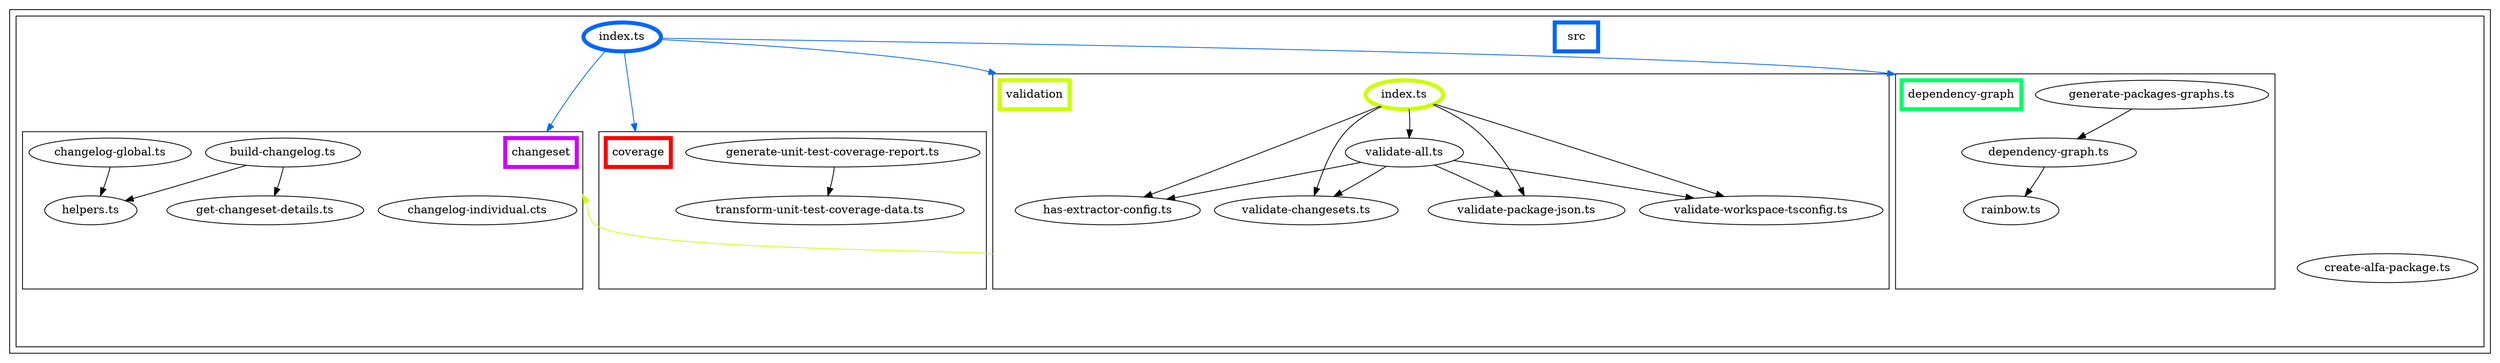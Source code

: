 digraph "dependency-graph-@siteimprove/alfa-toolchain" {
  compound = true;
  "src/dependency-graph/dependency-graph.ts";
  "src/dependency-graph/rainbow.ts";
  "src/coverage/transform-unit-test-coverage-data.ts";
  "src/changeset/get-changeset-details.ts";
  "exit_src/validation";
  "name_src/changeset";
  "src/changeset/helpers.ts";
  "src/validation/has-extractor-config.ts";
  "src/validation/validate-all.ts";
  "src/validation/validate-changesets.ts";
  "src/validation/validate-package-json.ts";
  "src/validation/validate-workspace-tsconfig.ts";
  "src/changeset/build-changelog.ts";
  "src/changeset/changelog-global.ts";
  "src/changeset/changelog-individual.cts";
  "src/coverage/generate-unit-test-coverage-report.ts";
  "name_src/coverage";
  "src/dependency-graph/generate-packages-graphs.ts";
  "name_src/dependency-graph";
  "src/validation/index.ts";
  "name_src/validation";
  subgraph "cluster_src" {
    color = "#000000";
    label = "";
    "exit_src" [
      style = "invis";
    ];
    subgraph "cluster_src" {
      color = "#000000";
      label = "";
      "name_src" [
        penwidth = 5;
        shape = "rectangle";
        color = "#0066ff";
        label = "src";
      ];
      "exit_src" [
        style = "invis";
      ];
      "src/create-alfa-package.ts" [
        label = "create-alfa-package.ts";
      ];
      "src/index.ts" [
        label = "index.ts";
        color = "#0066ff";
        penwidth = 5;
      ];
      subgraph "cluster_src/dependency-graph" {
        color = "#000000";
        label = "";
        "name_src/dependency-graph" [
          penwidth = 5;
          shape = "rectangle";
          color = "#00ff66";
          label = "dependency-graph";
        ];
        "exit_src/dependency-graph" [
          style = "invis";
        ];
        "src/dependency-graph/generate-packages-graphs.ts" [
          label = "generate-packages-graphs.ts";
        ];
        "src/dependency-graph/dependency-graph.ts" [
          label = "dependency-graph.ts";
        ];
        "src/dependency-graph/rainbow.ts" [
          label = "rainbow.ts";
        ];
        "src/dependency-graph/generate-packages-graphs.ts" -> "exit_src/dependency-graph" [
          style = "invis";
        ];
        "src/dependency-graph/dependency-graph.ts" -> "exit_src/dependency-graph" [
          style = "invis";
        ];
        "src/dependency-graph/rainbow.ts" -> "exit_src/dependency-graph" [
          style = "invis";
        ];
      }
      subgraph "cluster_src/coverage" {
        color = "#000000";
        label = "";
        "name_src/coverage" [
          penwidth = 5;
          shape = "rectangle";
          color = "#ff0000";
          label = "coverage";
        ];
        "exit_src/coverage" [
          style = "invis";
        ];
        "src/coverage/generate-unit-test-coverage-report.ts" [
          label = "generate-unit-test-coverage-report.ts";
        ];
        "src/coverage/transform-unit-test-coverage-data.ts" [
          label = "transform-unit-test-coverage-data.ts";
        ];
        "src/coverage/generate-unit-test-coverage-report.ts" -> "exit_src/coverage" [
          style = "invis";
        ];
        "src/coverage/transform-unit-test-coverage-data.ts" -> "exit_src/coverage" [
          style = "invis";
        ];
      }
      subgraph "cluster_src/validation" {
        color = "#000000";
        label = "";
        "name_src/validation" [
          penwidth = 5;
          shape = "rectangle";
          color = "#ccff00";
          label = "validation";
        ];
        "exit_src/validation" [
          style = "invis";
        ];
        "src/validation/validate-changesets.ts" [
          label = "validate-changesets.ts";
        ];
        "src/validation/index.ts" [
          label = "index.ts";
          color = "#ccff00";
          penwidth = 5;
        ];
        "src/validation/has-extractor-config.ts" [
          label = "has-extractor-config.ts";
        ];
        "src/validation/validate-workspace-tsconfig.ts" [
          label = "validate-workspace-tsconfig.ts";
        ];
        "src/validation/validate-package-json.ts" [
          label = "validate-package-json.ts";
        ];
        "src/validation/validate-all.ts" [
          label = "validate-all.ts";
        ];
        "src/validation/validate-changesets.ts" -> "exit_src/validation" [
          style = "invis";
        ];
        "src/validation/index.ts" -> "exit_src/validation" [
          style = "invis";
        ];
        "src/validation/has-extractor-config.ts" -> "exit_src/validation" [
          style = "invis";
        ];
        "src/validation/validate-workspace-tsconfig.ts" -> "exit_src/validation" [
          style = "invis";
        ];
        "src/validation/validate-package-json.ts" -> "exit_src/validation" [
          style = "invis";
        ];
        "src/validation/validate-all.ts" -> "exit_src/validation" [
          style = "invis";
        ];
      }
      subgraph "cluster_src/changeset" {
        color = "#000000";
        label = "";
        "name_src/changeset" [
          penwidth = 5;
          shape = "rectangle";
          color = "#cc00ff";
          label = "changeset";
        ];
        "exit_src/changeset" [
          style = "invis";
        ];
        "src/changeset/build-changelog.ts" [
          label = "build-changelog.ts";
        ];
        "src/changeset/changelog-global.ts" [
          label = "changelog-global.ts";
        ];
        "src/changeset/get-changeset-details.ts" [
          label = "get-changeset-details.ts";
        ];
        "src/changeset/changelog-individual.cts" [
          label = "changelog-individual.cts";
        ];
        "src/changeset/helpers.ts" [
          label = "helpers.ts";
        ];
        "src/changeset/build-changelog.ts" -> "exit_src/changeset" [
          style = "invis";
        ];
        "src/changeset/changelog-global.ts" -> "exit_src/changeset" [
          style = "invis";
        ];
        "src/changeset/get-changeset-details.ts" -> "exit_src/changeset" [
          style = "invis";
        ];
        "src/changeset/changelog-individual.cts" -> "exit_src/changeset" [
          style = "invis";
        ];
        "src/changeset/helpers.ts" -> "exit_src/changeset" [
          style = "invis";
        ];
      }
      "exit_src/dependency-graph" -> "exit_src" [
        style = "invis";
      ];
      "src/create-alfa-package.ts" -> "exit_src" [
        style = "invis";
      ];
      "exit_src/dependency-graph" -> "exit_src" [
        style = "invis";
      ];
      "exit_src/coverage" -> "exit_src" [
        style = "invis";
      ];
      "exit_src/validation" -> "exit_src" [
        style = "invis";
      ];
      "exit_src/changeset" -> "exit_src" [
        style = "invis";
      ];
      "exit_src/validation" -> "exit_src" [
        style = "invis";
      ];
      "exit_src/validation" -> "exit_src" [
        style = "invis";
      ];
      "exit_src/changeset" -> "exit_src" [
        style = "invis";
      ];
      "exit_src/dependency-graph" -> "exit_src" [
        style = "invis";
      ];
      "exit_src/validation" -> "exit_src" [
        style = "invis";
      ];
      "src/index.ts" -> "exit_src" [
        style = "invis";
      ];
      "exit_src/changeset" -> "exit_src" [
        style = "invis";
      ];
      "exit_src/changeset" -> "exit_src" [
        style = "invis";
      ];
      "exit_src/validation" -> "exit_src" [
        style = "invis";
      ];
      "exit_src/validation" -> "exit_src" [
        style = "invis";
      ];
      "exit_src/coverage" -> "exit_src" [
        style = "invis";
      ];
      "exit_src/changeset" -> "exit_src" [
        style = "invis";
      ];
    }
    "exit_src" -> "exit_src" [
      style = "invis";
    ];
    "exit_src" -> "exit_src" [
      style = "invis";
    ];
    "exit_src" -> "exit_src" [
      style = "invis";
    ];
    "exit_src" -> "exit_src" [
      style = "invis";
    ];
    "exit_src" -> "exit_src" [
      style = "invis";
    ];
    "exit_src" -> "exit_src" [
      style = "invis";
    ];
    "exit_src" -> "exit_src" [
      style = "invis";
    ];
    "exit_src" -> "exit_src" [
      style = "invis";
    ];
    "exit_src" -> "exit_src" [
      style = "invis";
    ];
    "exit_src" -> "exit_src" [
      style = "invis";
    ];
    "exit_src" -> "exit_src" [
      style = "invis";
    ];
    "exit_src" -> "exit_src" [
      style = "invis";
    ];
    "exit_src" -> "exit_src" [
      style = "invis";
    ];
    "exit_src" -> "exit_src" [
      style = "invis";
    ];
    "exit_src" -> "exit_src" [
      style = "invis";
    ];
    "exit_src" -> "exit_src" [
      style = "invis";
    ];
    "exit_src" -> "exit_src" [
      style = "invis";
    ];
    "exit_src" -> "exit_src" [
      style = "invis";
    ];
  }
  "src/dependency-graph/generate-packages-graphs.ts" -> "src/dependency-graph/dependency-graph.ts" [
    style = "invis";
  ];
  "src/dependency-graph/generate-packages-graphs.ts" -> "src/dependency-graph/dependency-graph.ts" [
    style = "solid";
    color = "black";
  ];
  "src/dependency-graph/dependency-graph.ts" -> "src/dependency-graph/rainbow.ts" [
    style = "invis";
  ];
  "src/dependency-graph/dependency-graph.ts" -> "src/dependency-graph/rainbow.ts" [
    style = "solid";
    color = "black";
  ];
  "src/coverage/generate-unit-test-coverage-report.ts" -> "src/coverage/transform-unit-test-coverage-data.ts" [
    style = "invis";
  ];
  "src/coverage/generate-unit-test-coverage-report.ts" -> "src/coverage/transform-unit-test-coverage-data.ts" [
    style = "solid";
    color = "black";
  ];
  "exit_src/validation" -> "name_src/changeset" [
    style = "solid";
    color = "#ccff00";
    lhead = "cluster_src/changeset";
    ltail = "cluster_src/validation";
  ];
  "src/changeset/build-changelog.ts" -> "src/changeset/get-changeset-details.ts" [
    style = "invis";
  ];
  "src/changeset/build-changelog.ts" -> "src/changeset/get-changeset-details.ts" [
    style = "solid";
    color = "black";
  ];
  "src/changeset/build-changelog.ts" -> "src/changeset/helpers.ts" [
    style = "invis";
  ];
  "src/changeset/build-changelog.ts" -> "src/changeset/helpers.ts" [
    style = "solid";
    color = "black";
  ];
  "src/validation/index.ts" -> "src/validation/has-extractor-config.ts" [
    style = "invis";
  ];
  "src/validation/index.ts" -> "src/validation/has-extractor-config.ts" [
    style = "solid";
    color = "black";
  ];
  "src/validation/index.ts" -> "src/validation/validate-all.ts" [
    style = "invis";
  ];
  "src/validation/index.ts" -> "src/validation/validate-all.ts" [
    style = "solid";
    color = "black";
  ];
  "src/validation/index.ts" -> "src/validation/validate-changesets.ts" [
    style = "invis";
  ];
  "src/validation/index.ts" -> "src/validation/validate-changesets.ts" [
    style = "solid";
    color = "black";
  ];
  "src/validation/index.ts" -> "src/validation/validate-package-json.ts" [
    style = "invis";
  ];
  "src/validation/index.ts" -> "src/validation/validate-package-json.ts" [
    style = "solid";
    color = "black";
  ];
  "src/validation/index.ts" -> "src/validation/validate-workspace-tsconfig.ts" [
    style = "invis";
  ];
  "src/validation/index.ts" -> "src/validation/validate-workspace-tsconfig.ts" [
    style = "solid";
    color = "black";
  ];
  "src/changeset/changelog-global.ts" -> "src/changeset/helpers.ts" [
    style = "invis";
  ];
  "src/changeset/changelog-global.ts" -> "src/changeset/helpers.ts" [
    style = "solid";
    color = "black";
  ];
  "src/index.ts" -> "name_src/changeset" [
    style = "solid";
    color = "#0066ff";
    lhead = "cluster_src/changeset";
  ];
  "src/index.ts" -> "name_src/changeset" [
    style = "invis";
    color = "#0066ff";
    lhead = "cluster_src/changeset";
  ];
  "src/index.ts" -> "name_src/changeset" [
    style = "invis";
    color = "#0066ff";
    lhead = "cluster_src/changeset";
  ];
  "src/index.ts" -> "name_src/coverage" [
    style = "solid";
    color = "#0066ff";
    lhead = "cluster_src/coverage";
  ];
  "src/index.ts" -> "name_src/dependency-graph" [
    style = "solid";
    color = "#0066ff";
    lhead = "cluster_src/dependency-graph";
  ];
  "src/index.ts" -> "name_src/validation" [
    style = "solid";
    color = "#0066ff";
    lhead = "cluster_src/validation";
  ];
  "src/validation/validate-all.ts" -> "src/validation/has-extractor-config.ts" [
    style = "invis";
  ];
  "src/validation/validate-all.ts" -> "src/validation/has-extractor-config.ts" [
    style = "solid";
    color = "black";
  ];
  "src/validation/validate-all.ts" -> "src/validation/validate-changesets.ts" [
    style = "invis";
  ];
  "src/validation/validate-all.ts" -> "src/validation/validate-changesets.ts" [
    style = "solid";
    color = "black";
  ];
  "src/validation/validate-all.ts" -> "src/validation/validate-package-json.ts" [
    style = "invis";
  ];
  "src/validation/validate-all.ts" -> "src/validation/validate-package-json.ts" [
    style = "solid";
    color = "black";
  ];
  "src/validation/validate-all.ts" -> "src/validation/validate-workspace-tsconfig.ts" [
    style = "invis";
  ];
  "src/validation/validate-all.ts" -> "src/validation/validate-workspace-tsconfig.ts" [
    style = "solid";
    color = "black";
  ];
}